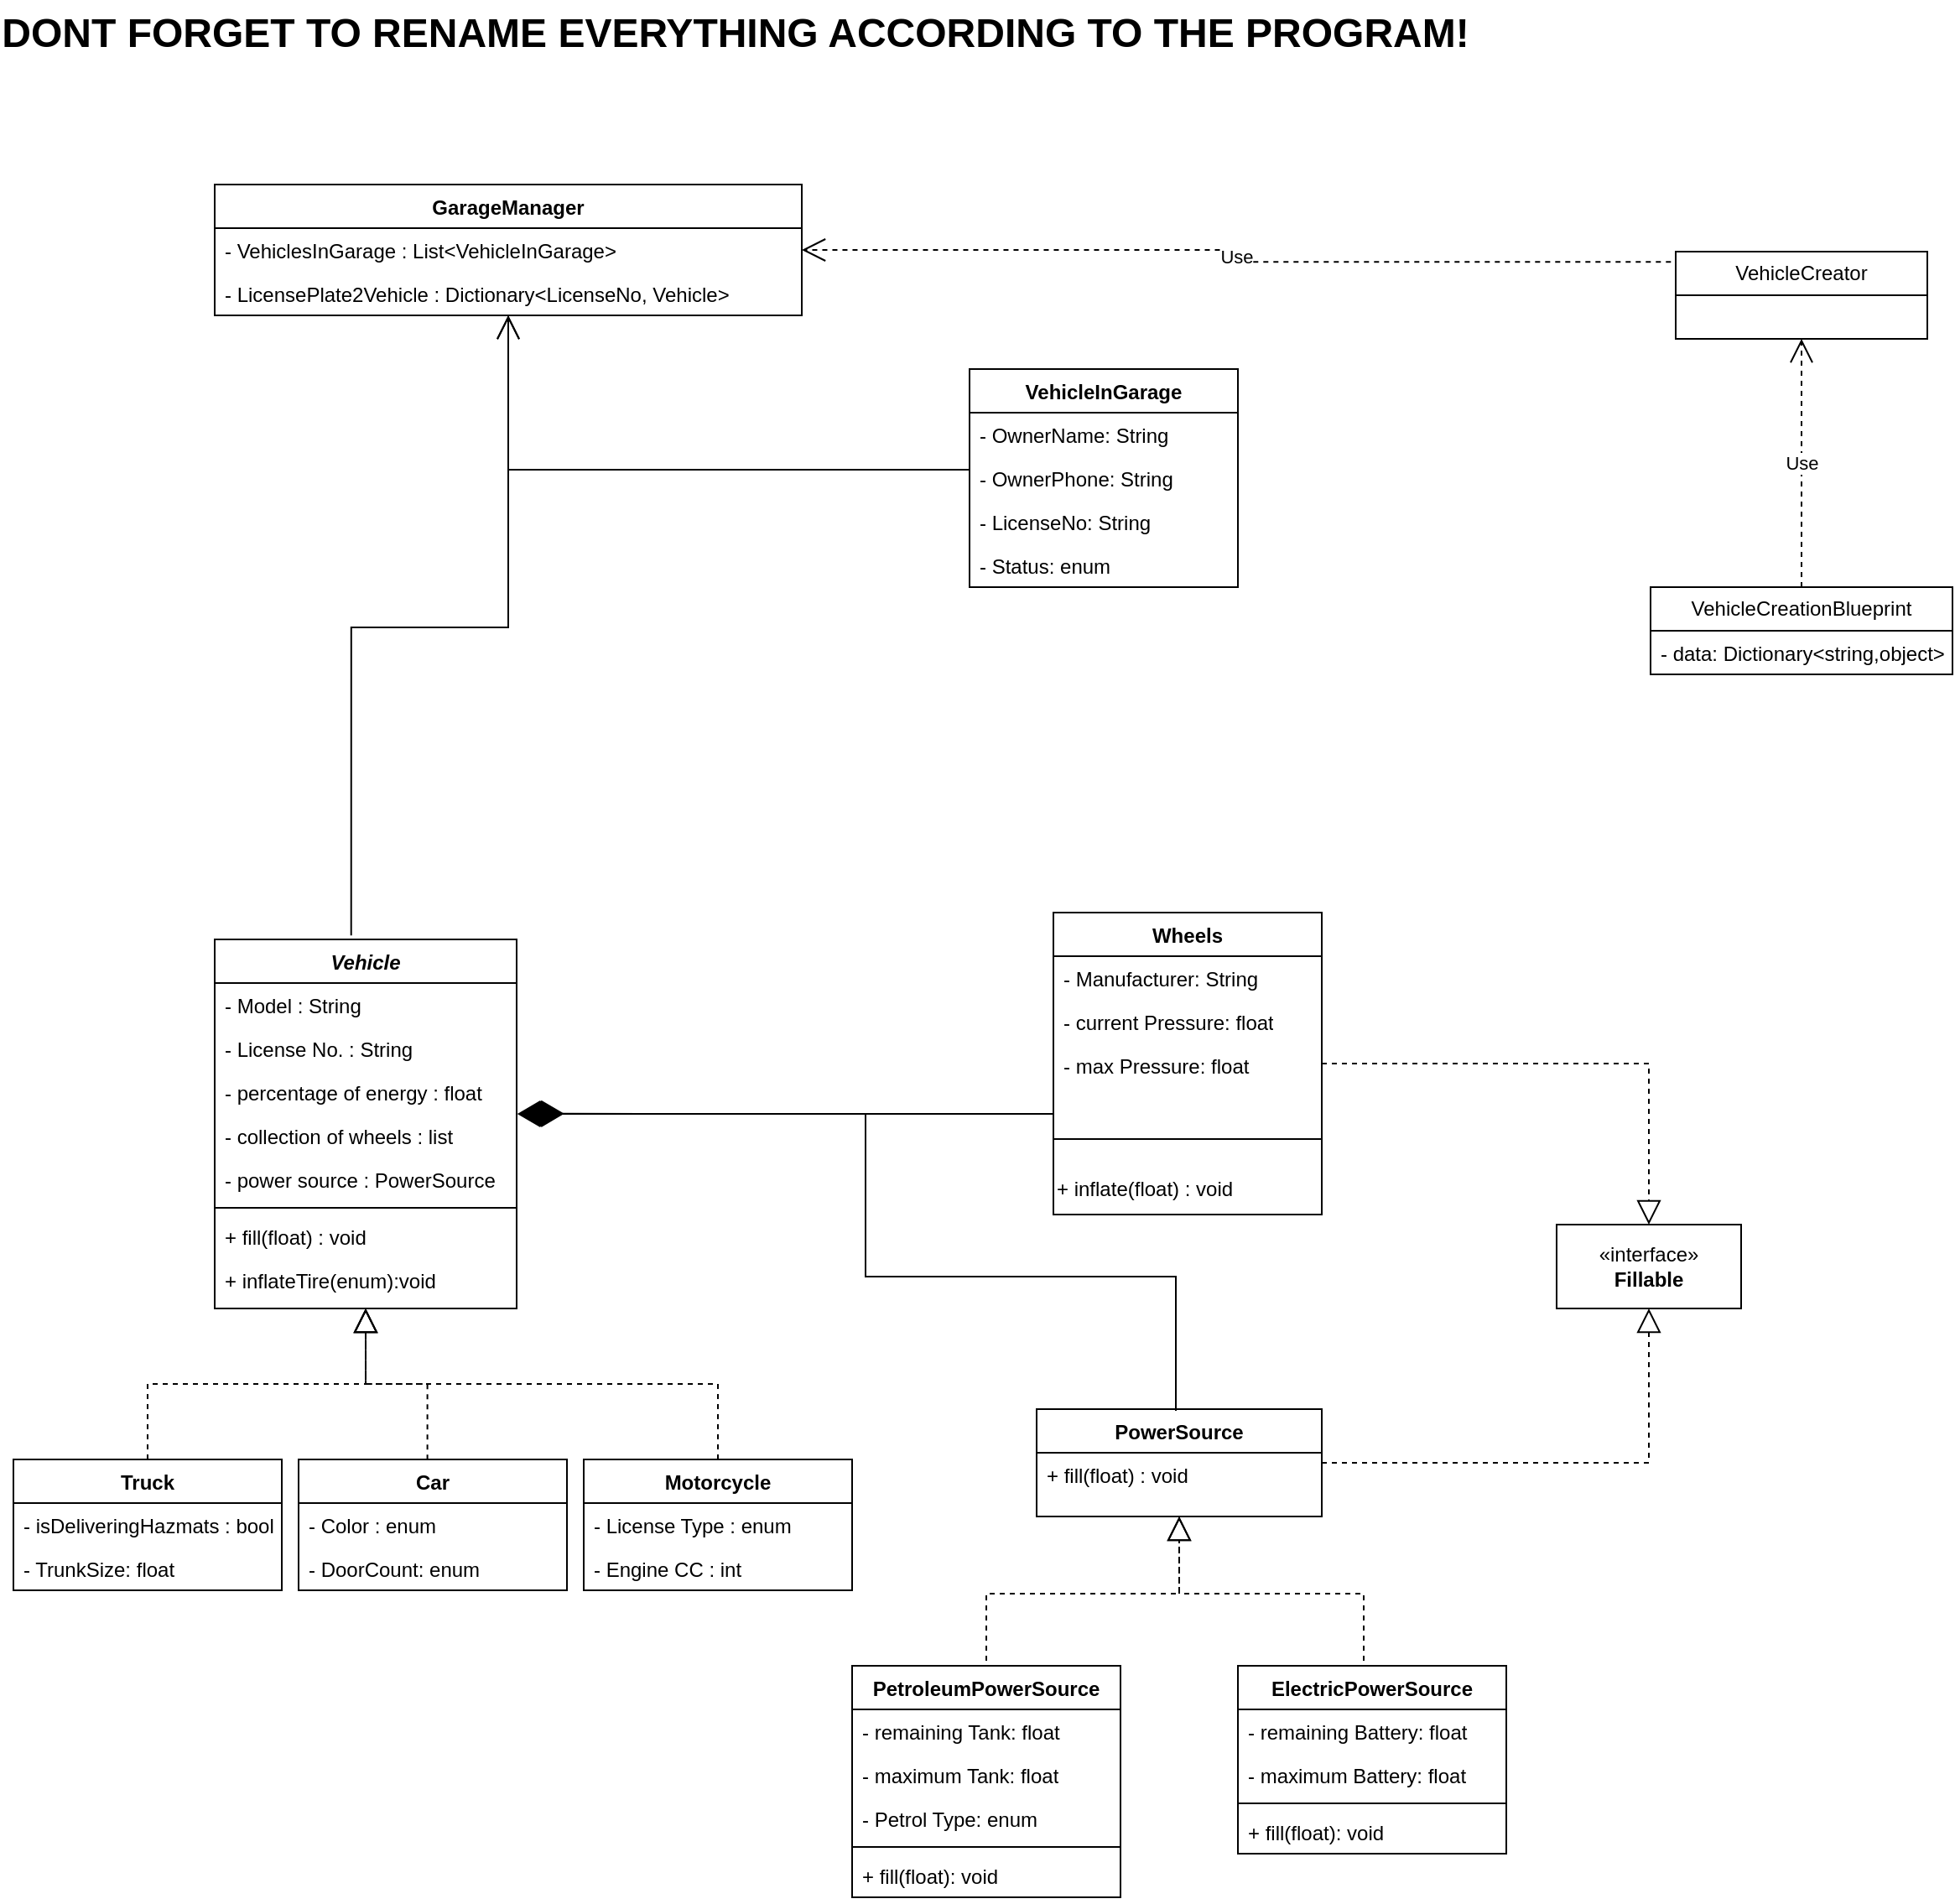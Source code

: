 <mxfile version="21.2.1" type="github">
  <diagram id="C5RBs43oDa-KdzZeNtuy" name="Page-1">
    <mxGraphModel dx="1728" dy="2099" grid="1" gridSize="10" guides="1" tooltips="1" connect="1" arrows="1" fold="1" page="1" pageScale="1" pageWidth="827" pageHeight="1169" math="0" shadow="0">
      <root>
        <mxCell id="WIyWlLk6GJQsqaUBKTNV-0" />
        <mxCell id="WIyWlLk6GJQsqaUBKTNV-1" parent="WIyWlLk6GJQsqaUBKTNV-0" />
        <mxCell id="zkfFHV4jXpPFQw0GAbJ--0" value="Vehicle" style="swimlane;fontStyle=3;align=center;verticalAlign=top;childLayout=stackLayout;horizontal=1;startSize=26;horizontalStack=0;resizeParent=1;resizeLast=0;collapsible=1;marginBottom=0;rounded=0;shadow=0;strokeWidth=1;" parent="WIyWlLk6GJQsqaUBKTNV-1" vertex="1">
          <mxGeometry x="220" y="140" width="180" height="220" as="geometry">
            <mxRectangle x="230" y="140" width="160" height="26" as="alternateBounds" />
          </mxGeometry>
        </mxCell>
        <mxCell id="zkfFHV4jXpPFQw0GAbJ--2" value="- Model : String" style="text;align=left;verticalAlign=top;spacingLeft=4;spacingRight=4;overflow=hidden;rotatable=0;points=[[0,0.5],[1,0.5]];portConstraint=eastwest;rounded=0;shadow=0;html=0;" parent="zkfFHV4jXpPFQw0GAbJ--0" vertex="1">
          <mxGeometry y="26" width="180" height="26" as="geometry" />
        </mxCell>
        <mxCell id="NOxGweZtvJfMelTPbAmp-0" value="- License No. : String" style="text;align=left;verticalAlign=top;spacingLeft=4;spacingRight=4;overflow=hidden;rotatable=0;points=[[0,0.5],[1,0.5]];portConstraint=eastwest;" parent="zkfFHV4jXpPFQw0GAbJ--0" vertex="1">
          <mxGeometry y="52" width="180" height="26" as="geometry" />
        </mxCell>
        <mxCell id="zkfFHV4jXpPFQw0GAbJ--3" value="- percentage of energy : float" style="text;align=left;verticalAlign=top;spacingLeft=4;spacingRight=4;overflow=hidden;rotatable=0;points=[[0,0.5],[1,0.5]];portConstraint=eastwest;rounded=0;shadow=0;html=0;" parent="zkfFHV4jXpPFQw0GAbJ--0" vertex="1">
          <mxGeometry y="78" width="180" height="26" as="geometry" />
        </mxCell>
        <mxCell id="NOxGweZtvJfMelTPbAmp-1" value="- collection of wheels : list" style="text;align=left;verticalAlign=top;spacingLeft=4;spacingRight=4;overflow=hidden;rotatable=0;points=[[0,0.5],[1,0.5]];portConstraint=eastwest;rounded=0;shadow=0;html=0;" parent="zkfFHV4jXpPFQw0GAbJ--0" vertex="1">
          <mxGeometry y="104" width="180" height="26" as="geometry" />
        </mxCell>
        <mxCell id="NOxGweZtvJfMelTPbAmp-40" value="- power source : PowerSource " style="text;align=left;verticalAlign=top;spacingLeft=4;spacingRight=4;overflow=hidden;rotatable=0;points=[[0,0.5],[1,0.5]];portConstraint=eastwest;rounded=0;shadow=0;html=0;" parent="zkfFHV4jXpPFQw0GAbJ--0" vertex="1">
          <mxGeometry y="130" width="180" height="26" as="geometry" />
        </mxCell>
        <mxCell id="zkfFHV4jXpPFQw0GAbJ--4" value="" style="line;html=1;strokeWidth=1;align=left;verticalAlign=middle;spacingTop=-1;spacingLeft=3;spacingRight=3;rotatable=0;labelPosition=right;points=[];portConstraint=eastwest;" parent="zkfFHV4jXpPFQw0GAbJ--0" vertex="1">
          <mxGeometry y="156" width="180" height="8" as="geometry" />
        </mxCell>
        <mxCell id="NOxGweZtvJfMelTPbAmp-41" value="+ fill(float) : void" style="text;align=left;verticalAlign=top;spacingLeft=4;spacingRight=4;overflow=hidden;rotatable=0;points=[[0,0.5],[1,0.5]];portConstraint=eastwest;" parent="zkfFHV4jXpPFQw0GAbJ--0" vertex="1">
          <mxGeometry y="164" width="180" height="26" as="geometry" />
        </mxCell>
        <mxCell id="NOxGweZtvJfMelTPbAmp-79" value="+ inflateTire(enum):void" style="text;align=left;verticalAlign=top;spacingLeft=4;spacingRight=4;overflow=hidden;rotatable=0;points=[[0,0.5],[1,0.5]];portConstraint=eastwest;" parent="zkfFHV4jXpPFQw0GAbJ--0" vertex="1">
          <mxGeometry y="190" width="180" height="26" as="geometry" />
        </mxCell>
        <mxCell id="NOxGweZtvJfMelTPbAmp-7" value="Wheels" style="swimlane;fontStyle=1;align=center;verticalAlign=top;childLayout=stackLayout;horizontal=1;startSize=26;horizontalStack=0;resizeParent=1;resizeParentMax=0;resizeLast=0;collapsible=1;marginBottom=0;whiteSpace=wrap;html=1;" parent="WIyWlLk6GJQsqaUBKTNV-1" vertex="1">
          <mxGeometry x="720" y="124" width="160" height="180" as="geometry" />
        </mxCell>
        <mxCell id="NOxGweZtvJfMelTPbAmp-8" value="- Manufacturer: String" style="text;strokeColor=none;fillColor=none;align=left;verticalAlign=top;spacingLeft=4;spacingRight=4;overflow=hidden;rotatable=0;points=[[0,0.5],[1,0.5]];portConstraint=eastwest;whiteSpace=wrap;html=1;" parent="NOxGweZtvJfMelTPbAmp-7" vertex="1">
          <mxGeometry y="26" width="160" height="26" as="geometry" />
        </mxCell>
        <mxCell id="NOxGweZtvJfMelTPbAmp-11" value="- current Pressure: float" style="text;strokeColor=none;fillColor=none;align=left;verticalAlign=top;spacingLeft=4;spacingRight=4;overflow=hidden;rotatable=0;points=[[0,0.5],[1,0.5]];portConstraint=eastwest;whiteSpace=wrap;html=1;" parent="NOxGweZtvJfMelTPbAmp-7" vertex="1">
          <mxGeometry y="52" width="160" height="26" as="geometry" />
        </mxCell>
        <mxCell id="NOxGweZtvJfMelTPbAmp-10" value="- max Pressure: float" style="text;strokeColor=none;fillColor=none;align=left;verticalAlign=top;spacingLeft=4;spacingRight=4;overflow=hidden;rotatable=0;points=[[0,0.5],[1,0.5]];portConstraint=eastwest;whiteSpace=wrap;html=1;" parent="NOxGweZtvJfMelTPbAmp-7" vertex="1">
          <mxGeometry y="78" width="160" height="42" as="geometry" />
        </mxCell>
        <mxCell id="NOxGweZtvJfMelTPbAmp-9" value="" style="line;strokeWidth=1;fillColor=none;align=left;verticalAlign=middle;spacingTop=-1;spacingLeft=3;spacingRight=3;rotatable=0;labelPosition=right;points=[];portConstraint=eastwest;strokeColor=inherit;" parent="NOxGweZtvJfMelTPbAmp-7" vertex="1">
          <mxGeometry y="120" width="160" height="30" as="geometry" />
        </mxCell>
        <mxCell id="NOxGweZtvJfMelTPbAmp-12" value="+ inflate(float) : void" style="text;html=1;align=left;verticalAlign=middle;resizable=0;points=[];autosize=1;strokeColor=none;fillColor=none;" parent="NOxGweZtvJfMelTPbAmp-7" vertex="1">
          <mxGeometry y="150" width="160" height="30" as="geometry" />
        </mxCell>
        <mxCell id="NOxGweZtvJfMelTPbAmp-19" value="ElectricPowerSource" style="swimlane;fontStyle=1;align=center;verticalAlign=top;childLayout=stackLayout;horizontal=1;startSize=26;horizontalStack=0;resizeParent=1;resizeParentMax=0;resizeLast=0;collapsible=1;marginBottom=0;whiteSpace=wrap;html=1;" parent="WIyWlLk6GJQsqaUBKTNV-1" vertex="1">
          <mxGeometry x="830" y="573" width="160" height="112" as="geometry" />
        </mxCell>
        <mxCell id="NOxGweZtvJfMelTPbAmp-20" value="- remaining Battery: float" style="text;strokeColor=none;fillColor=none;align=left;verticalAlign=top;spacingLeft=4;spacingRight=4;overflow=hidden;rotatable=0;points=[[0,0.5],[1,0.5]];portConstraint=eastwest;whiteSpace=wrap;html=1;" parent="NOxGweZtvJfMelTPbAmp-19" vertex="1">
          <mxGeometry y="26" width="160" height="26" as="geometry" />
        </mxCell>
        <mxCell id="NOxGweZtvJfMelTPbAmp-31" value="- maximum Battery: float" style="text;strokeColor=none;fillColor=none;align=left;verticalAlign=top;spacingLeft=4;spacingRight=4;overflow=hidden;rotatable=0;points=[[0,0.5],[1,0.5]];portConstraint=eastwest;whiteSpace=wrap;html=1;" parent="NOxGweZtvJfMelTPbAmp-19" vertex="1">
          <mxGeometry y="52" width="160" height="26" as="geometry" />
        </mxCell>
        <mxCell id="NOxGweZtvJfMelTPbAmp-21" value="" style="line;strokeWidth=1;fillColor=none;align=left;verticalAlign=middle;spacingTop=-1;spacingLeft=3;spacingRight=3;rotatable=0;labelPosition=right;points=[];portConstraint=eastwest;strokeColor=inherit;" parent="NOxGweZtvJfMelTPbAmp-19" vertex="1">
          <mxGeometry y="78" width="160" height="8" as="geometry" />
        </mxCell>
        <mxCell id="NOxGweZtvJfMelTPbAmp-46" value="+ fill(float): void" style="text;strokeColor=none;fillColor=none;align=left;verticalAlign=top;spacingLeft=4;spacingRight=4;overflow=hidden;rotatable=0;points=[[0,0.5],[1,0.5]];portConstraint=eastwest;whiteSpace=wrap;html=1;" parent="NOxGweZtvJfMelTPbAmp-19" vertex="1">
          <mxGeometry y="86" width="160" height="26" as="geometry" />
        </mxCell>
        <mxCell id="NOxGweZtvJfMelTPbAmp-23" value="PowerSource" style="swimlane;fontStyle=1;align=center;verticalAlign=top;childLayout=stackLayout;horizontal=1;startSize=26;horizontalStack=0;resizeParent=1;resizeParentMax=0;resizeLast=0;collapsible=1;marginBottom=0;whiteSpace=wrap;html=1;" parent="WIyWlLk6GJQsqaUBKTNV-1" vertex="1">
          <mxGeometry x="710" y="420" width="170" height="64" as="geometry" />
        </mxCell>
        <mxCell id="NOxGweZtvJfMelTPbAmp-26" value="+ fill(float) : void" style="text;strokeColor=none;fillColor=none;align=left;verticalAlign=top;spacingLeft=4;spacingRight=4;overflow=hidden;rotatable=0;points=[[0,0.5],[1,0.5]];portConstraint=eastwest;whiteSpace=wrap;html=1;" parent="NOxGweZtvJfMelTPbAmp-23" vertex="1">
          <mxGeometry y="26" width="170" height="38" as="geometry" />
        </mxCell>
        <mxCell id="NOxGweZtvJfMelTPbAmp-44" value="" style="endArrow=diamondThin;endFill=1;endSize=24;html=1;rounded=0;entryX=1.002;entryY=0;entryDx=0;entryDy=0;entryPerimeter=0;" parent="WIyWlLk6GJQsqaUBKTNV-1" target="NOxGweZtvJfMelTPbAmp-1" edge="1">
          <mxGeometry width="160" relative="1" as="geometry">
            <mxPoint x="720" y="244" as="sourcePoint" />
            <mxPoint x="470" y="247.5" as="targetPoint" />
          </mxGeometry>
        </mxCell>
        <mxCell id="NOxGweZtvJfMelTPbAmp-50" value="PetroleumPowerSource" style="swimlane;fontStyle=1;align=center;verticalAlign=top;childLayout=stackLayout;horizontal=1;startSize=26;horizontalStack=0;resizeParent=1;resizeParentMax=0;resizeLast=0;collapsible=1;marginBottom=0;whiteSpace=wrap;html=1;" parent="WIyWlLk6GJQsqaUBKTNV-1" vertex="1">
          <mxGeometry x="600" y="573" width="160" height="138" as="geometry" />
        </mxCell>
        <mxCell id="NOxGweZtvJfMelTPbAmp-51" value="- remaining Tank: float" style="text;strokeColor=none;fillColor=none;align=left;verticalAlign=top;spacingLeft=4;spacingRight=4;overflow=hidden;rotatable=0;points=[[0,0.5],[1,0.5]];portConstraint=eastwest;whiteSpace=wrap;html=1;" parent="NOxGweZtvJfMelTPbAmp-50" vertex="1">
          <mxGeometry y="26" width="160" height="26" as="geometry" />
        </mxCell>
        <mxCell id="NOxGweZtvJfMelTPbAmp-52" value="- maximum Tank: float" style="text;strokeColor=none;fillColor=none;align=left;verticalAlign=top;spacingLeft=4;spacingRight=4;overflow=hidden;rotatable=0;points=[[0,0.5],[1,0.5]];portConstraint=eastwest;whiteSpace=wrap;html=1;" parent="NOxGweZtvJfMelTPbAmp-50" vertex="1">
          <mxGeometry y="52" width="160" height="26" as="geometry" />
        </mxCell>
        <mxCell id="NOxGweZtvJfMelTPbAmp-77" value="- Petrol Type: enum" style="text;strokeColor=none;fillColor=none;align=left;verticalAlign=top;spacingLeft=4;spacingRight=4;overflow=hidden;rotatable=0;points=[[0,0.5],[1,0.5]];portConstraint=eastwest;whiteSpace=wrap;html=1;" parent="NOxGweZtvJfMelTPbAmp-50" vertex="1">
          <mxGeometry y="78" width="160" height="26" as="geometry" />
        </mxCell>
        <mxCell id="NOxGweZtvJfMelTPbAmp-53" value="" style="line;strokeWidth=1;fillColor=none;align=left;verticalAlign=middle;spacingTop=-1;spacingLeft=3;spacingRight=3;rotatable=0;labelPosition=right;points=[];portConstraint=eastwest;strokeColor=inherit;" parent="NOxGweZtvJfMelTPbAmp-50" vertex="1">
          <mxGeometry y="104" width="160" height="8" as="geometry" />
        </mxCell>
        <mxCell id="NOxGweZtvJfMelTPbAmp-55" value="+ fill(float): void" style="text;strokeColor=none;fillColor=none;align=left;verticalAlign=top;spacingLeft=4;spacingRight=4;overflow=hidden;rotatable=0;points=[[0,0.5],[1,0.5]];portConstraint=eastwest;whiteSpace=wrap;html=1;" parent="NOxGweZtvJfMelTPbAmp-50" vertex="1">
          <mxGeometry y="112" width="160" height="26" as="geometry" />
        </mxCell>
        <mxCell id="NOxGweZtvJfMelTPbAmp-58" value="" style="endArrow=block;dashed=1;endFill=0;endSize=12;html=1;rounded=0;" parent="WIyWlLk6GJQsqaUBKTNV-1" target="NOxGweZtvJfMelTPbAmp-26" edge="1">
          <mxGeometry width="160" relative="1" as="geometry">
            <mxPoint x="680" y="570" as="sourcePoint" />
            <mxPoint x="810" y="520" as="targetPoint" />
            <Array as="points">
              <mxPoint x="680" y="530" />
              <mxPoint x="795" y="530" />
            </Array>
          </mxGeometry>
        </mxCell>
        <mxCell id="NOxGweZtvJfMelTPbAmp-59" value="" style="endArrow=block;dashed=1;endFill=0;endSize=12;html=1;rounded=0;" parent="WIyWlLk6GJQsqaUBKTNV-1" edge="1">
          <mxGeometry width="160" relative="1" as="geometry">
            <mxPoint x="905" y="570" as="sourcePoint" />
            <mxPoint x="795" y="484" as="targetPoint" />
            <Array as="points">
              <mxPoint x="905" y="530" />
              <mxPoint x="795" y="530" />
            </Array>
          </mxGeometry>
        </mxCell>
        <mxCell id="NOxGweZtvJfMelTPbAmp-60" value="DONT FORGET TO RENAME EVERYTHING ACCORDING TO THE PROGRAM!" style="text;strokeColor=none;fillColor=none;html=1;fontSize=24;fontStyle=1;verticalAlign=middle;align=center;" parent="WIyWlLk6GJQsqaUBKTNV-1" vertex="1">
          <mxGeometry x="480" y="-420" width="100" height="40" as="geometry" />
        </mxCell>
        <mxCell id="NOxGweZtvJfMelTPbAmp-65" value="Truck" style="swimlane;fontStyle=1;align=center;verticalAlign=top;childLayout=stackLayout;horizontal=1;startSize=26;horizontalStack=0;resizeParent=1;resizeParentMax=0;resizeLast=0;collapsible=1;marginBottom=0;whiteSpace=wrap;html=1;" parent="WIyWlLk6GJQsqaUBKTNV-1" vertex="1">
          <mxGeometry x="100" y="450" width="160" height="78" as="geometry" />
        </mxCell>
        <mxCell id="NOxGweZtvJfMelTPbAmp-66" value="- isDeliveringHazmats : bool" style="text;strokeColor=none;fillColor=none;align=left;verticalAlign=top;spacingLeft=4;spacingRight=4;overflow=hidden;rotatable=0;points=[[0,0.5],[1,0.5]];portConstraint=eastwest;whiteSpace=wrap;html=1;" parent="NOxGweZtvJfMelTPbAmp-65" vertex="1">
          <mxGeometry y="26" width="160" height="26" as="geometry" />
        </mxCell>
        <mxCell id="NOxGweZtvJfMelTPbAmp-81" value="- TrunkSize: float" style="text;strokeColor=none;fillColor=none;align=left;verticalAlign=top;spacingLeft=4;spacingRight=4;overflow=hidden;rotatable=0;points=[[0,0.5],[1,0.5]];portConstraint=eastwest;whiteSpace=wrap;html=1;" parent="NOxGweZtvJfMelTPbAmp-65" vertex="1">
          <mxGeometry y="52" width="160" height="26" as="geometry" />
        </mxCell>
        <mxCell id="NOxGweZtvJfMelTPbAmp-69" value="Car" style="swimlane;fontStyle=1;align=center;verticalAlign=top;childLayout=stackLayout;horizontal=1;startSize=26;horizontalStack=0;resizeParent=1;resizeParentMax=0;resizeLast=0;collapsible=1;marginBottom=0;whiteSpace=wrap;html=1;" parent="WIyWlLk6GJQsqaUBKTNV-1" vertex="1">
          <mxGeometry x="270" y="450" width="160" height="78" as="geometry" />
        </mxCell>
        <mxCell id="NOxGweZtvJfMelTPbAmp-70" value="- Color : enum" style="text;strokeColor=none;fillColor=none;align=left;verticalAlign=top;spacingLeft=4;spacingRight=4;overflow=hidden;rotatable=0;points=[[0,0.5],[1,0.5]];portConstraint=eastwest;whiteSpace=wrap;html=1;" parent="NOxGweZtvJfMelTPbAmp-69" vertex="1">
          <mxGeometry y="26" width="160" height="26" as="geometry" />
        </mxCell>
        <mxCell id="NOxGweZtvJfMelTPbAmp-80" value="- DoorCount: enum" style="text;strokeColor=none;fillColor=none;align=left;verticalAlign=top;spacingLeft=4;spacingRight=4;overflow=hidden;rotatable=0;points=[[0,0.5],[1,0.5]];portConstraint=eastwest;whiteSpace=wrap;html=1;" parent="NOxGweZtvJfMelTPbAmp-69" vertex="1">
          <mxGeometry y="52" width="160" height="26" as="geometry" />
        </mxCell>
        <mxCell id="NOxGweZtvJfMelTPbAmp-73" value="Motorcycle" style="swimlane;fontStyle=1;align=center;verticalAlign=top;childLayout=stackLayout;horizontal=1;startSize=26;horizontalStack=0;resizeParent=1;resizeParentMax=0;resizeLast=0;collapsible=1;marginBottom=0;whiteSpace=wrap;html=1;" parent="WIyWlLk6GJQsqaUBKTNV-1" vertex="1">
          <mxGeometry x="440" y="450" width="160" height="78" as="geometry" />
        </mxCell>
        <mxCell id="NOxGweZtvJfMelTPbAmp-74" value="- License Type : enum" style="text;strokeColor=none;fillColor=none;align=left;verticalAlign=top;spacingLeft=4;spacingRight=4;overflow=hidden;rotatable=0;points=[[0,0.5],[1,0.5]];portConstraint=eastwest;whiteSpace=wrap;html=1;" parent="NOxGweZtvJfMelTPbAmp-73" vertex="1">
          <mxGeometry y="26" width="160" height="26" as="geometry" />
        </mxCell>
        <mxCell id="NOxGweZtvJfMelTPbAmp-78" value="- Engine CC : int" style="text;strokeColor=none;fillColor=none;align=left;verticalAlign=top;spacingLeft=4;spacingRight=4;overflow=hidden;rotatable=0;points=[[0,0.5],[1,0.5]];portConstraint=eastwest;whiteSpace=wrap;html=1;" parent="NOxGweZtvJfMelTPbAmp-73" vertex="1">
          <mxGeometry y="52" width="160" height="26" as="geometry" />
        </mxCell>
        <mxCell id="NOxGweZtvJfMelTPbAmp-82" value="" style="endArrow=block;dashed=1;endFill=0;endSize=12;html=1;rounded=0;exitX=0.48;exitY=0.001;exitDx=0;exitDy=0;exitPerimeter=0;entryX=0.5;entryY=1;entryDx=0;entryDy=0;edgeStyle=elbowEdgeStyle;elbow=vertical;" parent="WIyWlLk6GJQsqaUBKTNV-1" source="NOxGweZtvJfMelTPbAmp-69" edge="1" target="zkfFHV4jXpPFQw0GAbJ--0">
          <mxGeometry width="160" relative="1" as="geometry">
            <mxPoint x="365" y="440" as="sourcePoint" />
            <mxPoint x="400" y="330" as="targetPoint" />
          </mxGeometry>
        </mxCell>
        <mxCell id="NOxGweZtvJfMelTPbAmp-90" value="VehicleInGarage" style="swimlane;fontStyle=1;align=center;verticalAlign=top;childLayout=stackLayout;horizontal=1;startSize=26;horizontalStack=0;resizeParent=1;resizeParentMax=0;resizeLast=0;collapsible=1;marginBottom=0;whiteSpace=wrap;html=1;" parent="WIyWlLk6GJQsqaUBKTNV-1" vertex="1">
          <mxGeometry x="670" y="-200" width="160" height="130" as="geometry" />
        </mxCell>
        <mxCell id="NOxGweZtvJfMelTPbAmp-91" value="- OwnerName: String" style="text;strokeColor=none;fillColor=none;align=left;verticalAlign=top;spacingLeft=4;spacingRight=4;overflow=hidden;rotatable=0;points=[[0,0.5],[1,0.5]];portConstraint=eastwest;whiteSpace=wrap;html=1;" parent="NOxGweZtvJfMelTPbAmp-90" vertex="1">
          <mxGeometry y="26" width="160" height="26" as="geometry" />
        </mxCell>
        <mxCell id="NOxGweZtvJfMelTPbAmp-94" value="- OwnerPhone: String" style="text;strokeColor=none;fillColor=none;align=left;verticalAlign=top;spacingLeft=4;spacingRight=4;overflow=hidden;rotatable=0;points=[[0,0.5],[1,0.5]];portConstraint=eastwest;whiteSpace=wrap;html=1;" parent="NOxGweZtvJfMelTPbAmp-90" vertex="1">
          <mxGeometry y="52" width="160" height="26" as="geometry" />
        </mxCell>
        <mxCell id="NOxGweZtvJfMelTPbAmp-96" value="- LicenseNo: String" style="text;strokeColor=none;fillColor=none;align=left;verticalAlign=top;spacingLeft=4;spacingRight=4;overflow=hidden;rotatable=0;points=[[0,0.5],[1,0.5]];portConstraint=eastwest;whiteSpace=wrap;html=1;" parent="NOxGweZtvJfMelTPbAmp-90" vertex="1">
          <mxGeometry y="78" width="160" height="26" as="geometry" />
        </mxCell>
        <mxCell id="NOxGweZtvJfMelTPbAmp-95" value="- Status: enum" style="text;strokeColor=none;fillColor=none;align=left;verticalAlign=top;spacingLeft=4;spacingRight=4;overflow=hidden;rotatable=0;points=[[0,0.5],[1,0.5]];portConstraint=eastwest;whiteSpace=wrap;html=1;" parent="NOxGweZtvJfMelTPbAmp-90" vertex="1">
          <mxGeometry y="104" width="160" height="26" as="geometry" />
        </mxCell>
        <mxCell id="NOxGweZtvJfMelTPbAmp-101" value="GarageManager" style="swimlane;fontStyle=1;align=center;verticalAlign=top;childLayout=stackLayout;horizontal=1;startSize=26;horizontalStack=0;resizeParent=1;resizeParentMax=0;resizeLast=0;collapsible=1;marginBottom=0;whiteSpace=wrap;html=1;" parent="WIyWlLk6GJQsqaUBKTNV-1" vertex="1">
          <mxGeometry x="220" y="-310" width="350" height="78" as="geometry" />
        </mxCell>
        <mxCell id="NOxGweZtvJfMelTPbAmp-102" value="- VehiclesInGarage : List&amp;lt;VehicleInGarage&amp;gt;" style="text;strokeColor=none;fillColor=none;align=left;verticalAlign=top;spacingLeft=4;spacingRight=4;overflow=hidden;rotatable=0;points=[[0,0.5],[1,0.5]];portConstraint=eastwest;whiteSpace=wrap;html=1;" parent="NOxGweZtvJfMelTPbAmp-101" vertex="1">
          <mxGeometry y="26" width="350" height="26" as="geometry" />
        </mxCell>
        <mxCell id="NOxGweZtvJfMelTPbAmp-105" value="- LicensePlate2Vehicle : Dictionary&amp;lt;LicenseNo, Vehicle&amp;gt;" style="text;strokeColor=none;fillColor=none;align=left;verticalAlign=top;spacingLeft=4;spacingRight=4;overflow=hidden;rotatable=0;points=[[0,0.5],[1,0.5]];portConstraint=eastwest;whiteSpace=wrap;html=1;" parent="NOxGweZtvJfMelTPbAmp-101" vertex="1">
          <mxGeometry y="52" width="350" height="26" as="geometry" />
        </mxCell>
        <mxCell id="igVD7SVGEP5Dr3S1RM6Q-1" value="" style="endArrow=diamondThin;endFill=1;endSize=24;html=1;rounded=0;exitX=0.5;exitY=0;exitDx=0;exitDy=0;entryX=1.008;entryY=-0.003;entryDx=0;entryDy=0;entryPerimeter=0;" edge="1" parent="WIyWlLk6GJQsqaUBKTNV-1" target="NOxGweZtvJfMelTPbAmp-1">
          <mxGeometry width="160" relative="1" as="geometry">
            <mxPoint x="793" y="421" as="sourcePoint" />
            <mxPoint x="460" y="210" as="targetPoint" />
            <Array as="points">
              <mxPoint x="793" y="341" />
              <mxPoint x="608" y="341" />
              <mxPoint x="608" y="244" />
            </Array>
          </mxGeometry>
        </mxCell>
        <mxCell id="igVD7SVGEP5Dr3S1RM6Q-2" value="" style="endArrow=block;dashed=1;endFill=0;endSize=12;html=1;rounded=0;exitX=0.5;exitY=0;exitDx=0;exitDy=0;entryX=0.5;entryY=1;entryDx=0;entryDy=0;edgeStyle=elbowEdgeStyle;elbow=vertical;" edge="1" parent="WIyWlLk6GJQsqaUBKTNV-1" source="NOxGweZtvJfMelTPbAmp-73" target="zkfFHV4jXpPFQw0GAbJ--0">
          <mxGeometry width="160" relative="1" as="geometry">
            <mxPoint x="519.5" y="450" as="sourcePoint" />
            <mxPoint x="350" y="360" as="targetPoint" />
          </mxGeometry>
        </mxCell>
        <mxCell id="igVD7SVGEP5Dr3S1RM6Q-3" value="" style="endArrow=block;dashed=1;endFill=0;endSize=12;html=1;rounded=0;exitX=0.5;exitY=0;exitDx=0;exitDy=0;entryX=0.5;entryY=1;entryDx=0;entryDy=0;edgeStyle=elbowEdgeStyle;elbow=vertical;" edge="1" parent="WIyWlLk6GJQsqaUBKTNV-1" source="NOxGweZtvJfMelTPbAmp-65" target="zkfFHV4jXpPFQw0GAbJ--0">
          <mxGeometry width="160" relative="1" as="geometry">
            <mxPoint x="529.5" y="460" as="sourcePoint" />
            <mxPoint x="350" y="360" as="targetPoint" />
          </mxGeometry>
        </mxCell>
        <mxCell id="igVD7SVGEP5Dr3S1RM6Q-6" value="" style="endArrow=open;endFill=1;endSize=12;html=1;rounded=0;exitX=0.452;exitY=-0.011;exitDx=0;exitDy=0;exitPerimeter=0;entryX=0.5;entryY=1;entryDx=0;entryDy=0;edgeStyle=orthogonalEdgeStyle;" edge="1" parent="WIyWlLk6GJQsqaUBKTNV-1" source="zkfFHV4jXpPFQw0GAbJ--0" target="NOxGweZtvJfMelTPbAmp-101">
          <mxGeometry width="160" relative="1" as="geometry">
            <mxPoint x="301" y="138" as="sourcePoint" />
            <mxPoint x="400" y="-200" as="targetPoint" />
          </mxGeometry>
        </mxCell>
        <mxCell id="igVD7SVGEP5Dr3S1RM6Q-7" value="" style="endArrow=open;endFill=1;endSize=12;html=1;rounded=0;exitX=0;exitY=0.5;exitDx=0;exitDy=0;entryX=0.5;entryY=1;entryDx=0;entryDy=0;edgeStyle=elbowEdgeStyle;elbow=vertical;" edge="1" parent="WIyWlLk6GJQsqaUBKTNV-1" source="NOxGweZtvJfMelTPbAmp-94" target="NOxGweZtvJfMelTPbAmp-101">
          <mxGeometry width="160" relative="1" as="geometry">
            <mxPoint x="530" y="40" as="sourcePoint" />
            <mxPoint x="440" y="110" as="targetPoint" />
            <Array as="points">
              <mxPoint x="560" y="-140" />
            </Array>
          </mxGeometry>
        </mxCell>
        <mxCell id="igVD7SVGEP5Dr3S1RM6Q-9" value="«interface»&lt;br&gt;&lt;b&gt;Fillable&lt;/b&gt;" style="html=1;whiteSpace=wrap;" vertex="1" parent="WIyWlLk6GJQsqaUBKTNV-1">
          <mxGeometry x="1020" y="310" width="110" height="50" as="geometry" />
        </mxCell>
        <mxCell id="igVD7SVGEP5Dr3S1RM6Q-14" value="" style="endArrow=block;dashed=1;endFill=0;endSize=12;html=1;rounded=0;exitX=1;exitY=0.5;exitDx=0;exitDy=0;entryX=0.5;entryY=0;entryDx=0;entryDy=0;edgeStyle=elbowEdgeStyle;elbow=vertical;" edge="1" parent="WIyWlLk6GJQsqaUBKTNV-1" source="NOxGweZtvJfMelTPbAmp-7" target="igVD7SVGEP5Dr3S1RM6Q-9">
          <mxGeometry width="160" relative="1" as="geometry">
            <mxPoint x="880" y="213.5" as="sourcePoint" />
            <mxPoint x="1080" y="240" as="targetPoint" />
            <Array as="points">
              <mxPoint x="990" y="214" />
            </Array>
          </mxGeometry>
        </mxCell>
        <mxCell id="igVD7SVGEP5Dr3S1RM6Q-16" value="" style="endArrow=block;dashed=1;endFill=0;endSize=12;html=1;rounded=0;exitX=1;exitY=0.5;exitDx=0;exitDy=0;entryX=0.5;entryY=1;entryDx=0;entryDy=0;edgeStyle=elbowEdgeStyle;elbow=vertical;" edge="1" parent="WIyWlLk6GJQsqaUBKTNV-1" source="NOxGweZtvJfMelTPbAmp-23" target="igVD7SVGEP5Dr3S1RM6Q-9">
          <mxGeometry width="160" relative="1" as="geometry">
            <mxPoint x="900" y="488.5" as="sourcePoint" />
            <mxPoint x="1060" y="488.5" as="targetPoint" />
            <Array as="points">
              <mxPoint x="970" y="452" />
            </Array>
          </mxGeometry>
        </mxCell>
        <mxCell id="igVD7SVGEP5Dr3S1RM6Q-17" value="Use" style="endArrow=open;endSize=12;dashed=1;html=1;rounded=0;entryX=1;entryY=0.5;entryDx=0;entryDy=0;exitX=-0.019;exitY=0.117;exitDx=0;exitDy=0;exitPerimeter=0;edgeStyle=elbowEdgeStyle;" edge="1" parent="WIyWlLk6GJQsqaUBKTNV-1" source="igVD7SVGEP5Dr3S1RM6Q-18" target="NOxGweZtvJfMelTPbAmp-102">
          <mxGeometry width="160" relative="1" as="geometry">
            <mxPoint x="1040" y="-271" as="sourcePoint" />
            <mxPoint x="1140" y="-271.5" as="targetPoint" />
          </mxGeometry>
        </mxCell>
        <mxCell id="igVD7SVGEP5Dr3S1RM6Q-18" value="VehicleCreator" style="swimlane;fontStyle=0;childLayout=stackLayout;horizontal=1;startSize=26;fillColor=none;horizontalStack=0;resizeParent=1;resizeParentMax=0;resizeLast=0;collapsible=1;marginBottom=0;whiteSpace=wrap;html=1;" vertex="1" parent="WIyWlLk6GJQsqaUBKTNV-1">
          <mxGeometry x="1091" y="-270" width="150" height="52" as="geometry" />
        </mxCell>
        <mxCell id="igVD7SVGEP5Dr3S1RM6Q-25" value="VehicleCreationBlueprint" style="swimlane;fontStyle=0;childLayout=stackLayout;horizontal=1;startSize=26;fillColor=none;horizontalStack=0;resizeParent=1;resizeParentMax=0;resizeLast=0;collapsible=1;marginBottom=0;whiteSpace=wrap;html=1;" vertex="1" parent="WIyWlLk6GJQsqaUBKTNV-1">
          <mxGeometry x="1076" y="-70" width="180" height="52" as="geometry" />
        </mxCell>
        <mxCell id="igVD7SVGEP5Dr3S1RM6Q-27" value="- data: Dictionary&amp;lt;string,object&amp;gt;" style="text;strokeColor=none;fillColor=none;align=left;verticalAlign=top;spacingLeft=4;spacingRight=4;overflow=hidden;rotatable=0;points=[[0,0.5],[1,0.5]];portConstraint=eastwest;whiteSpace=wrap;html=1;" vertex="1" parent="igVD7SVGEP5Dr3S1RM6Q-25">
          <mxGeometry y="26" width="180" height="26" as="geometry" />
        </mxCell>
        <mxCell id="igVD7SVGEP5Dr3S1RM6Q-34" value="Use" style="endArrow=open;endSize=12;dashed=1;html=1;rounded=0;entryX=0.5;entryY=1;entryDx=0;entryDy=0;exitX=0.5;exitY=0;exitDx=0;exitDy=0;" edge="1" parent="WIyWlLk6GJQsqaUBKTNV-1" source="igVD7SVGEP5Dr3S1RM6Q-25" target="igVD7SVGEP5Dr3S1RM6Q-18">
          <mxGeometry width="160" relative="1" as="geometry">
            <mxPoint x="1166" y="-70" as="sourcePoint" />
            <mxPoint x="1180" y="-80" as="targetPoint" />
          </mxGeometry>
        </mxCell>
      </root>
    </mxGraphModel>
  </diagram>
</mxfile>
